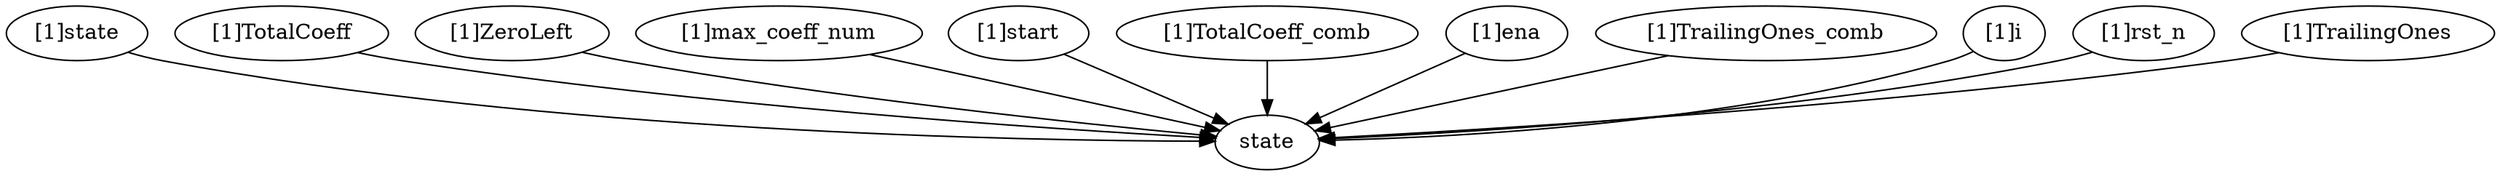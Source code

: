 strict digraph "" {
	"[1]state"	 [complexity=2,
		importance=4.4316838321,
		rank=2.21584191605];
	state	 [complexity=1,
		importance=0.276980239506,
		rank=0.276980239506];
	"[1]state" -> state;
	"[1]TotalCoeff"	 [complexity=6,
		importance=1.42888665088,
		rank=0.238147775147];
	"[1]TotalCoeff" -> state;
	"[1]ZeroLeft"	 [complexity=3,
		importance=0.597945932364,
		rank=0.199315310788];
	"[1]ZeroLeft" -> state;
	"[1]max_coeff_num"	 [complexity=4,
		importance=0.87492617187,
		rank=0.218731542967];
	"[1]max_coeff_num" -> state;
	"[1]start"	 [complexity=2,
		importance=0.597945932364,
		rank=0.298972966182];
	"[1]start" -> state;
	"[1]TotalCoeff_comb"	 [complexity=4,
		importance=1.42888665088,
		rank=0.357221662721];
	"[1]TotalCoeff_comb" -> state;
	"[1]ena"	 [complexity=2,
		importance=4.19868904594,
		rank=2.09934452297];
	"[1]ena" -> state;
	"[1]TrailingOnes_comb"	 [complexity=3,
		importance=0.87492617187,
		rank=0.29164205729];
	"[1]TrailingOnes_comb" -> state;
	"[1]i"	 [complexity=7,
		importance=2.12239238095,
		rank=0.303198911564];
	"[1]i" -> state;
	"[1]rst_n"	 [complexity=2,
		importance=4.47566928545,
		rank=2.23783464273];
	"[1]rst_n" -> state;
	"[1]TrailingOnes"	 [complexity=3,
		importance=0.597945932364,
		rank=0.199315310788];
	"[1]TrailingOnes" -> state;
}
